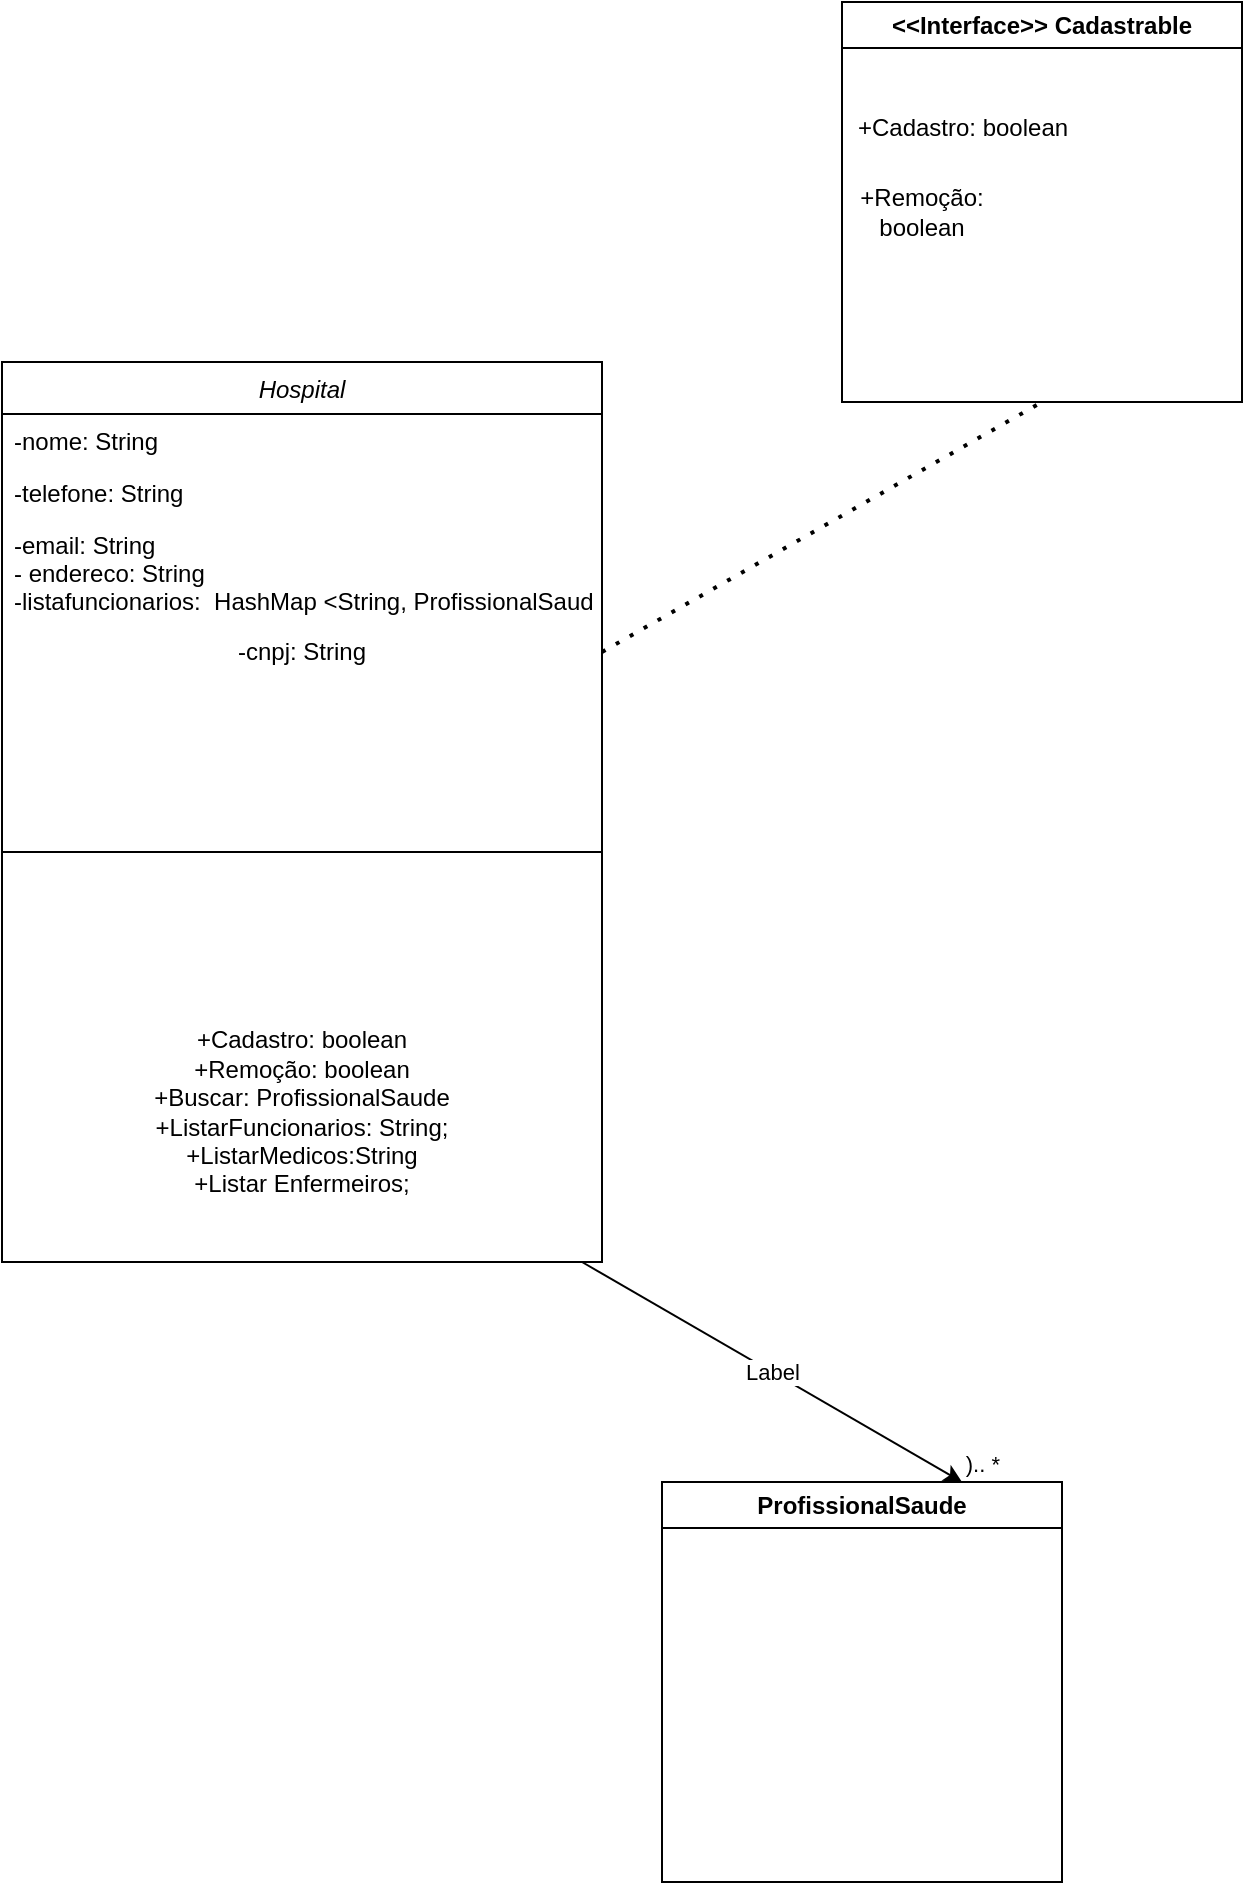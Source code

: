 <mxfile version="21.3.8" type="github">
  <diagram id="C5RBs43oDa-KdzZeNtuy" name="Page-1">
    <mxGraphModel dx="1143" dy="612" grid="1" gridSize="10" guides="1" tooltips="1" connect="1" arrows="1" fold="1" page="1" pageScale="1" pageWidth="827" pageHeight="1169" math="0" shadow="0">
      <root>
        <mxCell id="WIyWlLk6GJQsqaUBKTNV-0" />
        <mxCell id="WIyWlLk6GJQsqaUBKTNV-1" parent="WIyWlLk6GJQsqaUBKTNV-0" />
        <mxCell id="zkfFHV4jXpPFQw0GAbJ--0" value="Hospital" style="swimlane;fontStyle=2;align=center;verticalAlign=top;childLayout=stackLayout;horizontal=1;startSize=26;horizontalStack=0;resizeParent=1;resizeLast=0;collapsible=1;marginBottom=0;rounded=0;shadow=0;strokeWidth=1;" parent="WIyWlLk6GJQsqaUBKTNV-1" vertex="1">
          <mxGeometry x="150" y="250" width="300" height="450" as="geometry">
            <mxRectangle x="230" y="140" width="160" height="26" as="alternateBounds" />
          </mxGeometry>
        </mxCell>
        <mxCell id="zkfFHV4jXpPFQw0GAbJ--1" value="-nome: String" style="text;align=left;verticalAlign=top;spacingLeft=4;spacingRight=4;overflow=hidden;rotatable=0;points=[[0,0.5],[1,0.5]];portConstraint=eastwest;" parent="zkfFHV4jXpPFQw0GAbJ--0" vertex="1">
          <mxGeometry y="26" width="300" height="26" as="geometry" />
        </mxCell>
        <mxCell id="zkfFHV4jXpPFQw0GAbJ--2" value="-telefone: String" style="text;align=left;verticalAlign=top;spacingLeft=4;spacingRight=4;overflow=hidden;rotatable=0;points=[[0,0.5],[1,0.5]];portConstraint=eastwest;rounded=0;shadow=0;html=0;" parent="zkfFHV4jXpPFQw0GAbJ--0" vertex="1">
          <mxGeometry y="52" width="300" height="26" as="geometry" />
        </mxCell>
        <mxCell id="zkfFHV4jXpPFQw0GAbJ--3" value="-email: String&#xa;- endereco: String&#xa;-listafuncionarios:  HashMap &lt;String, ProfissionalSaude&gt;&#xa;" style="text;align=left;verticalAlign=top;spacingLeft=4;spacingRight=4;overflow=hidden;rotatable=0;points=[[0,0.5],[1,0.5]];portConstraint=eastwest;rounded=0;shadow=0;html=0;" parent="zkfFHV4jXpPFQw0GAbJ--0" vertex="1">
          <mxGeometry y="78" width="300" height="52" as="geometry" />
        </mxCell>
        <mxCell id="-9V2bEK6rvMUXnRSOSfq-3" value="-cnpj: String" style="text;html=1;strokeColor=none;fillColor=none;align=center;verticalAlign=middle;whiteSpace=wrap;rounded=0;" vertex="1" parent="zkfFHV4jXpPFQw0GAbJ--0">
          <mxGeometry y="130" width="300" height="30" as="geometry" />
        </mxCell>
        <mxCell id="zkfFHV4jXpPFQw0GAbJ--4" value="" style="line;html=1;strokeWidth=1;align=left;verticalAlign=middle;spacingTop=-1;spacingLeft=3;spacingRight=3;rotatable=0;labelPosition=right;points=[];portConstraint=eastwest;" parent="zkfFHV4jXpPFQw0GAbJ--0" vertex="1">
          <mxGeometry y="160" width="300" height="170" as="geometry" />
        </mxCell>
        <mxCell id="-9V2bEK6rvMUXnRSOSfq-13" value="+Cadastro: boolean&lt;br&gt;+Remoção: boolean&lt;br&gt;+Buscar: ProfissionalSaude&lt;br&gt;+ListarFuncionarios: String;&lt;br&gt;+ListarMedicos:String&lt;br&gt;+Listar Enfermeiros;" style="text;html=1;strokeColor=none;fillColor=none;align=center;verticalAlign=middle;whiteSpace=wrap;rounded=0;" vertex="1" parent="zkfFHV4jXpPFQw0GAbJ--0">
          <mxGeometry y="330" width="300" height="90" as="geometry" />
        </mxCell>
        <mxCell id="-9V2bEK6rvMUXnRSOSfq-5" value="&amp;lt;&amp;lt;Interface&amp;gt;&amp;gt; Cadastrable" style="swimlane;whiteSpace=wrap;html=1;" vertex="1" parent="WIyWlLk6GJQsqaUBKTNV-1">
          <mxGeometry x="570" y="70" width="200" height="200" as="geometry" />
        </mxCell>
        <mxCell id="-9V2bEK6rvMUXnRSOSfq-8" value="+Remoção: boolean" style="text;html=1;strokeColor=none;fillColor=none;align=center;verticalAlign=middle;whiteSpace=wrap;rounded=0;" vertex="1" parent="-9V2bEK6rvMUXnRSOSfq-5">
          <mxGeometry x="10" y="90" width="60" height="30" as="geometry" />
        </mxCell>
        <mxCell id="-9V2bEK6rvMUXnRSOSfq-7" value="+Cadastro: boolean" style="text;html=1;align=center;verticalAlign=middle;resizable=0;points=[];autosize=1;strokeColor=none;fillColor=none;" vertex="1" parent="WIyWlLk6GJQsqaUBKTNV-1">
          <mxGeometry x="565" y="118" width="130" height="30" as="geometry" />
        </mxCell>
        <mxCell id="-9V2bEK6rvMUXnRSOSfq-11" value="" style="endArrow=none;dashed=1;html=1;dashPattern=1 3;strokeWidth=2;rounded=0;entryX=0.5;entryY=1;entryDx=0;entryDy=0;exitX=1;exitY=0.5;exitDx=0;exitDy=0;" edge="1" parent="WIyWlLk6GJQsqaUBKTNV-1" source="-9V2bEK6rvMUXnRSOSfq-3" target="-9V2bEK6rvMUXnRSOSfq-5">
          <mxGeometry width="50" height="50" relative="1" as="geometry">
            <mxPoint x="620" y="340" as="sourcePoint" />
            <mxPoint x="660" y="300" as="targetPoint" />
          </mxGeometry>
        </mxCell>
        <mxCell id="-9V2bEK6rvMUXnRSOSfq-19" value="ProfissionalSaude" style="swimlane;whiteSpace=wrap;html=1;" vertex="1" parent="WIyWlLk6GJQsqaUBKTNV-1">
          <mxGeometry x="480" y="810" width="200" height="200" as="geometry" />
        </mxCell>
        <mxCell id="-9V2bEK6rvMUXnRSOSfq-26" value="" style="endArrow=classic;html=1;rounded=0;entryX=0.75;entryY=0;entryDx=0;entryDy=0;" edge="1" parent="WIyWlLk6GJQsqaUBKTNV-1" target="-9V2bEK6rvMUXnRSOSfq-19">
          <mxGeometry relative="1" as="geometry">
            <mxPoint x="440" y="700" as="sourcePoint" />
            <mxPoint x="600" y="700" as="targetPoint" />
          </mxGeometry>
        </mxCell>
        <mxCell id="-9V2bEK6rvMUXnRSOSfq-27" value="Label" style="edgeLabel;resizable=0;html=1;align=center;verticalAlign=middle;" connectable="0" vertex="1" parent="-9V2bEK6rvMUXnRSOSfq-26">
          <mxGeometry relative="1" as="geometry" />
        </mxCell>
        <mxCell id="-9V2bEK6rvMUXnRSOSfq-29" value=").. *" style="edgeLabel;resizable=0;html=1;align=right;verticalAlign=bottom;" connectable="0" vertex="1" parent="-9V2bEK6rvMUXnRSOSfq-26">
          <mxGeometry x="1" relative="1" as="geometry">
            <mxPoint x="20" as="offset" />
          </mxGeometry>
        </mxCell>
      </root>
    </mxGraphModel>
  </diagram>
</mxfile>
